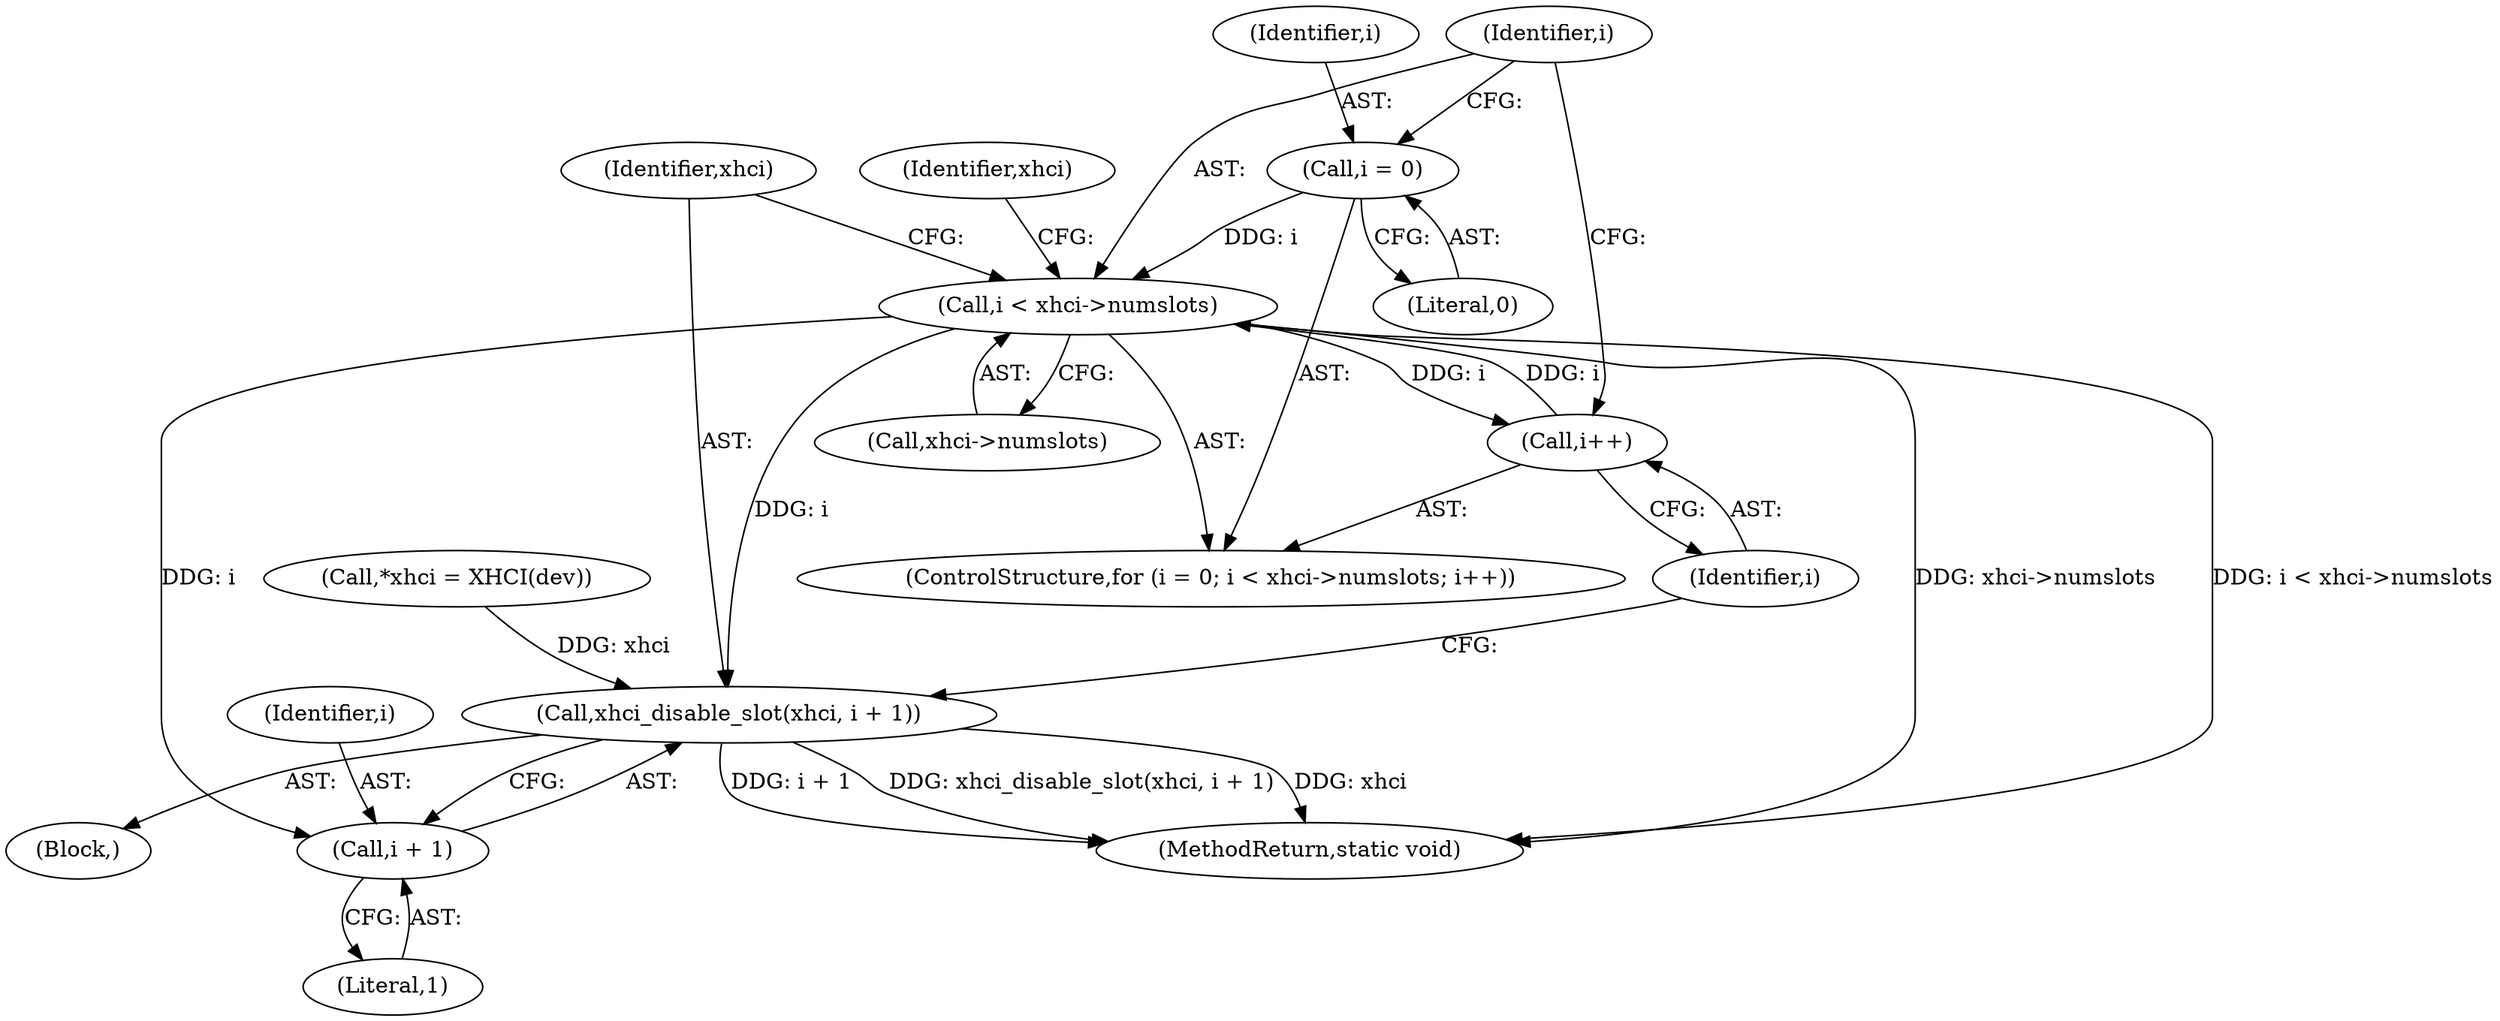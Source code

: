 digraph "0_qemu_b53dd4495ced2432a0b652ea895e651d07336f7e@pointer" {
"1000115" [label="(Call,i < xhci->numslots)"];
"1000120" [label="(Call,i++)"];
"1000115" [label="(Call,i < xhci->numslots)"];
"1000112" [label="(Call,i = 0)"];
"1000123" [label="(Call,xhci_disable_slot(xhci, i + 1))"];
"1000125" [label="(Call,i + 1)"];
"1000127" [label="(Literal,1)"];
"1000253" [label="(MethodReturn,static void)"];
"1000130" [label="(Identifier,xhci)"];
"1000123" [label="(Call,xhci_disable_slot(xhci, i + 1))"];
"1000125" [label="(Call,i + 1)"];
"1000113" [label="(Identifier,i)"];
"1000120" [label="(Call,i++)"];
"1000126" [label="(Identifier,i)"];
"1000111" [label="(ControlStructure,for (i = 0; i < xhci->numslots; i++))"];
"1000117" [label="(Call,xhci->numslots)"];
"1000122" [label="(Block,)"];
"1000106" [label="(Call,*xhci = XHCI(dev))"];
"1000124" [label="(Identifier,xhci)"];
"1000115" [label="(Call,i < xhci->numslots)"];
"1000121" [label="(Identifier,i)"];
"1000114" [label="(Literal,0)"];
"1000112" [label="(Call,i = 0)"];
"1000116" [label="(Identifier,i)"];
"1000115" -> "1000111"  [label="AST: "];
"1000115" -> "1000117"  [label="CFG: "];
"1000116" -> "1000115"  [label="AST: "];
"1000117" -> "1000115"  [label="AST: "];
"1000124" -> "1000115"  [label="CFG: "];
"1000130" -> "1000115"  [label="CFG: "];
"1000115" -> "1000253"  [label="DDG: xhci->numslots"];
"1000115" -> "1000253"  [label="DDG: i < xhci->numslots"];
"1000120" -> "1000115"  [label="DDG: i"];
"1000112" -> "1000115"  [label="DDG: i"];
"1000115" -> "1000120"  [label="DDG: i"];
"1000115" -> "1000123"  [label="DDG: i"];
"1000115" -> "1000125"  [label="DDG: i"];
"1000120" -> "1000111"  [label="AST: "];
"1000120" -> "1000121"  [label="CFG: "];
"1000121" -> "1000120"  [label="AST: "];
"1000116" -> "1000120"  [label="CFG: "];
"1000112" -> "1000111"  [label="AST: "];
"1000112" -> "1000114"  [label="CFG: "];
"1000113" -> "1000112"  [label="AST: "];
"1000114" -> "1000112"  [label="AST: "];
"1000116" -> "1000112"  [label="CFG: "];
"1000123" -> "1000122"  [label="AST: "];
"1000123" -> "1000125"  [label="CFG: "];
"1000124" -> "1000123"  [label="AST: "];
"1000125" -> "1000123"  [label="AST: "];
"1000121" -> "1000123"  [label="CFG: "];
"1000123" -> "1000253"  [label="DDG: i + 1"];
"1000123" -> "1000253"  [label="DDG: xhci_disable_slot(xhci, i + 1)"];
"1000123" -> "1000253"  [label="DDG: xhci"];
"1000106" -> "1000123"  [label="DDG: xhci"];
"1000125" -> "1000127"  [label="CFG: "];
"1000126" -> "1000125"  [label="AST: "];
"1000127" -> "1000125"  [label="AST: "];
}
